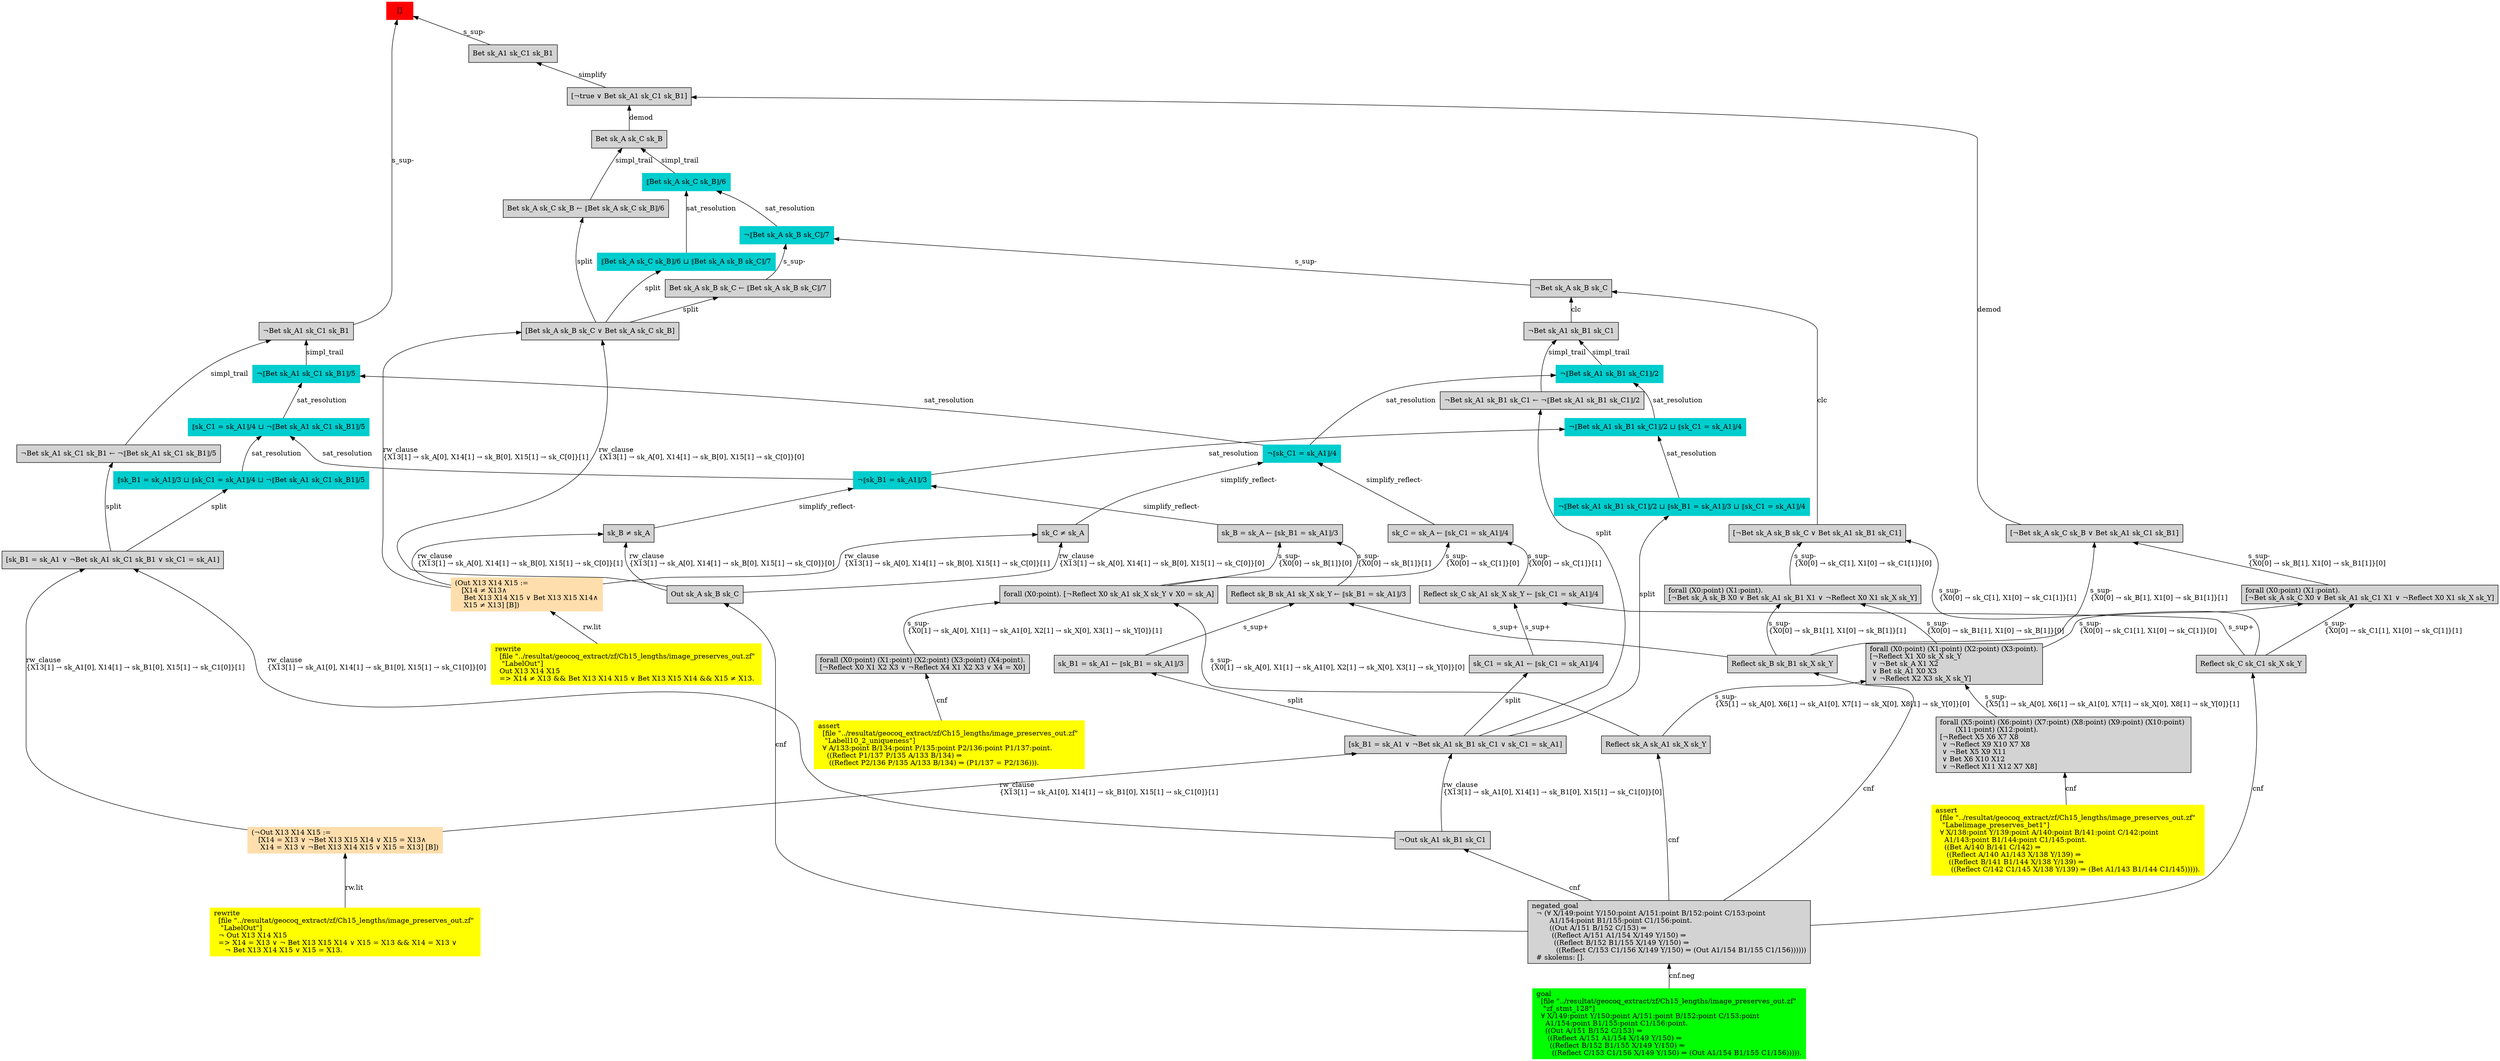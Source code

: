 digraph "unsat_graph" {
  vertex_0 [color=red, label="[]", shape=box, style=filled];
  vertex_0 -> vertex_1 [label="s_sup-\l", dir="back"];
  vertex_1 [shape=box, label="¬Bet sk_A1 sk_C1 sk_B1\l", style=filled];
  vertex_1 -> vertex_2 [label="simpl_trail", dir="back"];
  vertex_2 [color=cyan3, shape=box, label="¬⟦Bet sk_A1 sk_C1 sk_B1⟧/5\l", style=filled];
  vertex_2 -> vertex_3 [label="sat_resolution", dir="back"];
  vertex_3 [color=cyan3, shape=box, label="¬⟦sk_C1 = sk_A1⟧/4\l", style=filled];
  vertex_3 -> vertex_4 [label="simplify_reflect-", dir="back"];
  vertex_4 [shape=box, label="sk_C ≠ sk_A\l", style=filled];
  vertex_4 -> vertex_5 [label="rw_clause\l\{X13[1] → sk_A[0], X14[1] → sk_B[0], X15[1] → sk_C[0]\}[1]\l", dir="back"];
  vertex_5 [color=navajowhite, shape=box, label="(Out X13 X14 X15 :=\l   [X14 ≠ X13∧\l    Bet X13 X14 X15 ∨ Bet X13 X15 X14∧\l    X15 ≠ X13] [B])\l", style=filled];
  vertex_5 -> vertex_6 [label="rw.lit", dir="back"];
  vertex_6 [color=yellow, shape=box, label="rewrite\l  [file \"../resultat/geocoq_extract/zf/Ch15_lengths/image_preserves_out.zf\" \l   \"LabelOut\"]\l  Out X13 X14 X15\l  =\> X14 ≠ X13 && Bet X13 X14 X15 ∨ Bet X13 X15 X14 && X15 ≠ X13.\l", style=filled];
  vertex_4 -> vertex_7 [label="rw_clause\l\{X13[1] → sk_A[0], X14[1] → sk_B[0], X15[1] → sk_C[0]\}[0]\l", dir="back"];
  vertex_7 [shape=box, label="Out sk_A sk_B sk_C\l", style=filled];
  vertex_7 -> vertex_8 [label="cnf", dir="back"];
  vertex_8 [shape=box, label="negated_goal\l  ¬ (∀ X/149:point Y/150:point A/151:point B/152:point C/153:point \l        A1/154:point B1/155:point C1/156:point.\l        ((Out A/151 B/152 C/153) ⇒\l         ((Reflect A/151 A1/154 X/149 Y/150) ⇒\l          ((Reflect B/152 B1/155 X/149 Y/150) ⇒\l           ((Reflect C/153 C1/156 X/149 Y/150) ⇒ (Out A1/154 B1/155 C1/156))))))\l  # skolems: [].\l", style=filled];
  vertex_8 -> vertex_9 [label="cnf.neg", dir="back"];
  vertex_9 [color=green, shape=box, label="goal\l  [file \"../resultat/geocoq_extract/zf/Ch15_lengths/image_preserves_out.zf\" \l   \"zf_stmt_128\"]\l  ∀ X/149:point Y/150:point A/151:point B/152:point C/153:point \l    A1/154:point B1/155:point C1/156:point.\l    ((Out A/151 B/152 C/153) ⇒\l     ((Reflect A/151 A1/154 X/149 Y/150) ⇒\l      ((Reflect B/152 B1/155 X/149 Y/150) ⇒\l       ((Reflect C/153 C1/156 X/149 Y/150) ⇒ (Out A1/154 B1/155 C1/156))))).\l", style=filled];
  vertex_3 -> vertex_10 [label="simplify_reflect-", dir="back"];
  vertex_10 [shape=box, label="sk_C = sk_A ← ⟦sk_C1 = sk_A1⟧/4\l", style=filled];
  vertex_10 -> vertex_11 [label="s_sup-\l\{X0[0] → sk_C[1]\}[0]\l", dir="back"];
  vertex_11 [shape=box, label="forall (X0:point). [¬Reflect X0 sk_A1 sk_X sk_Y ∨ X0 = sk_A]\l", style=filled];
  vertex_11 -> vertex_12 [label="s_sup-\l\{X0[1] → sk_A[0], X1[1] → sk_A1[0], X2[1] → sk_X[0], X3[1] → sk_Y[0]\}[1]\l", dir="back"];
  vertex_12 [shape=box, label="forall (X0:point) (X1:point) (X2:point) (X3:point) (X4:point).\l[¬Reflect X0 X1 X2 X3 ∨ ¬Reflect X4 X1 X2 X3 ∨ X4 = X0]\l", style=filled];
  vertex_12 -> vertex_13 [label="cnf", dir="back"];
  vertex_13 [color=yellow, shape=box, label="assert\l  [file \"../resultat/geocoq_extract/zf/Ch15_lengths/image_preserves_out.zf\" \l   \"Labell10_2_uniqueness\"]\l  ∀ A/133:point B/134:point P/135:point P2/136:point P1/137:point.\l    ((Reflect P1/137 P/135 A/133 B/134) ⇒\l     ((Reflect P2/136 P/135 A/133 B/134) ⇒ (P1/137 = P2/136))).\l", style=filled];
  vertex_11 -> vertex_14 [label="s_sup-\l\{X0[1] → sk_A[0], X1[1] → sk_A1[0], X2[1] → sk_X[0], X3[1] → sk_Y[0]\}[0]\l", dir="back"];
  vertex_14 [shape=box, label="Reflect sk_A sk_A1 sk_X sk_Y\l", style=filled];
  vertex_14 -> vertex_8 [label="cnf", dir="back"];
  vertex_10 -> vertex_15 [label="s_sup-\l\{X0[0] → sk_C[1]\}[1]\l", dir="back"];
  vertex_15 [shape=box, label="Reflect sk_C sk_A1 sk_X sk_Y ← ⟦sk_C1 = sk_A1⟧/4\l", style=filled];
  vertex_15 -> vertex_16 [label="s_sup+\l", dir="back"];
  vertex_16 [shape=box, label="Reflect sk_C sk_C1 sk_X sk_Y\l", style=filled];
  vertex_16 -> vertex_8 [label="cnf", dir="back"];
  vertex_15 -> vertex_17 [label="s_sup+\l", dir="back"];
  vertex_17 [shape=box, label="sk_C1 = sk_A1 ← ⟦sk_C1 = sk_A1⟧/4\l", style=filled];
  vertex_17 -> vertex_18 [label="split", dir="back"];
  vertex_18 [shape=box, label="[sk_B1 = sk_A1 ∨ ¬Bet sk_A1 sk_B1 sk_C1 ∨ sk_C1 = sk_A1]\l", style=filled];
  vertex_18 -> vertex_19 [label="rw_clause\l\{X13[1] → sk_A1[0], X14[1] → sk_B1[0], X15[1] → sk_C1[0]\}[1]\l", dir="back"];
  vertex_19 [color=navajowhite, shape=box, label="(¬Out X13 X14 X15 :=\l   [X14 = X13 ∨ ¬Bet X13 X15 X14 ∨ X15 = X13∧\l    X14 = X13 ∨ ¬Bet X13 X14 X15 ∨ X15 = X13] [B])\l", style=filled];
  vertex_19 -> vertex_20 [label="rw.lit", dir="back"];
  vertex_20 [color=yellow, shape=box, label="rewrite\l  [file \"../resultat/geocoq_extract/zf/Ch15_lengths/image_preserves_out.zf\" \l   \"LabelOut\"]\l  ¬ Out X13 X14 X15\l  =\> X14 = X13 ∨ ¬ Bet X13 X15 X14 ∨ X15 = X13 && X14 = X13 ∨ \l     ¬ Bet X13 X14 X15 ∨ X15 = X13.\l", style=filled];
  vertex_18 -> vertex_21 [label="rw_clause\l\{X13[1] → sk_A1[0], X14[1] → sk_B1[0], X15[1] → sk_C1[0]\}[0]\l", dir="back"];
  vertex_21 [shape=box, label="¬Out sk_A1 sk_B1 sk_C1\l", style=filled];
  vertex_21 -> vertex_8 [label="cnf", dir="back"];
  vertex_2 -> vertex_22 [label="sat_resolution", dir="back"];
  vertex_22 [color=cyan3, shape=box, label="⟦sk_C1 = sk_A1⟧/4 ⊔ ¬⟦Bet sk_A1 sk_C1 sk_B1⟧/5\l", style=filled];
  vertex_22 -> vertex_23 [label="sat_resolution", dir="back"];
  vertex_23 [color=cyan3, shape=box, label="¬⟦sk_B1 = sk_A1⟧/3\l", style=filled];
  vertex_23 -> vertex_24 [label="simplify_reflect-", dir="back"];
  vertex_24 [shape=box, label="sk_B ≠ sk_A\l", style=filled];
  vertex_24 -> vertex_5 [label="rw_clause\l\{X13[1] → sk_A[0], X14[1] → sk_B[0], X15[1] → sk_C[0]\}[1]\l", dir="back"];
  vertex_24 -> vertex_7 [label="rw_clause\l\{X13[1] → sk_A[0], X14[1] → sk_B[0], X15[1] → sk_C[0]\}[0]\l", dir="back"];
  vertex_23 -> vertex_25 [label="simplify_reflect-", dir="back"];
  vertex_25 [shape=box, label="sk_B = sk_A ← ⟦sk_B1 = sk_A1⟧/3\l", style=filled];
  vertex_25 -> vertex_11 [label="s_sup-\l\{X0[0] → sk_B[1]\}[0]\l", dir="back"];
  vertex_25 -> vertex_26 [label="s_sup-\l\{X0[0] → sk_B[1]\}[1]\l", dir="back"];
  vertex_26 [shape=box, label="Reflect sk_B sk_A1 sk_X sk_Y ← ⟦sk_B1 = sk_A1⟧/3\l", style=filled];
  vertex_26 -> vertex_27 [label="s_sup+\l", dir="back"];
  vertex_27 [shape=box, label="Reflect sk_B sk_B1 sk_X sk_Y\l", style=filled];
  vertex_27 -> vertex_8 [label="cnf", dir="back"];
  vertex_26 -> vertex_28 [label="s_sup+\l", dir="back"];
  vertex_28 [shape=box, label="sk_B1 = sk_A1 ← ⟦sk_B1 = sk_A1⟧/3\l", style=filled];
  vertex_28 -> vertex_18 [label="split", dir="back"];
  vertex_22 -> vertex_29 [label="sat_resolution", dir="back"];
  vertex_29 [color=cyan3, shape=box, label="⟦sk_B1 = sk_A1⟧/3 ⊔ ⟦sk_C1 = sk_A1⟧/4 ⊔ ¬⟦Bet sk_A1 sk_C1 sk_B1⟧/5\l", style=filled];
  vertex_29 -> vertex_30 [label="split", dir="back"];
  vertex_30 [shape=box, label="[sk_B1 = sk_A1 ∨ ¬Bet sk_A1 sk_C1 sk_B1 ∨ sk_C1 = sk_A1]\l", style=filled];
  vertex_30 -> vertex_19 [label="rw_clause\l\{X13[1] → sk_A1[0], X14[1] → sk_B1[0], X15[1] → sk_C1[0]\}[1]\l", dir="back"];
  vertex_30 -> vertex_21 [label="rw_clause\l\{X13[1] → sk_A1[0], X14[1] → sk_B1[0], X15[1] → sk_C1[0]\}[0]\l", dir="back"];
  vertex_1 -> vertex_31 [label="simpl_trail", dir="back"];
  vertex_31 [shape=box, label="¬Bet sk_A1 sk_C1 sk_B1 ← ¬⟦Bet sk_A1 sk_C1 sk_B1⟧/5\l", style=filled];
  vertex_31 -> vertex_30 [label="split", dir="back"];
  vertex_0 -> vertex_32 [label="s_sup-\l", dir="back"];
  vertex_32 [shape=box, label="Bet sk_A1 sk_C1 sk_B1\l", style=filled];
  vertex_32 -> vertex_33 [label="simplify", dir="back"];
  vertex_33 [shape=box, label="[¬true ∨ Bet sk_A1 sk_C1 sk_B1]\l", style=filled];
  vertex_33 -> vertex_34 [label="demod", dir="back"];
  vertex_34 [shape=box, label="Bet sk_A sk_C sk_B\l", style=filled];
  vertex_34 -> vertex_35 [label="simpl_trail", dir="back"];
  vertex_35 [color=cyan3, shape=box, label="⟦Bet sk_A sk_C sk_B⟧/6\l", style=filled];
  vertex_35 -> vertex_36 [label="sat_resolution", dir="back"];
  vertex_36 [color=cyan3, shape=box, label="¬⟦Bet sk_A sk_B sk_C⟧/7\l", style=filled];
  vertex_36 -> vertex_37 [label="s_sup-\l", dir="back"];
  vertex_37 [shape=box, label="¬Bet sk_A sk_B sk_C\l", style=filled];
  vertex_37 -> vertex_38 [label="clc", dir="back"];
  vertex_38 [shape=box, label="¬Bet sk_A1 sk_B1 sk_C1\l", style=filled];
  vertex_38 -> vertex_39 [label="simpl_trail", dir="back"];
  vertex_39 [color=cyan3, shape=box, label="¬⟦Bet sk_A1 sk_B1 sk_C1⟧/2\l", style=filled];
  vertex_39 -> vertex_3 [label="sat_resolution", dir="back"];
  vertex_39 -> vertex_40 [label="sat_resolution", dir="back"];
  vertex_40 [color=cyan3, shape=box, label="¬⟦Bet sk_A1 sk_B1 sk_C1⟧/2 ⊔ ⟦sk_C1 = sk_A1⟧/4\l", style=filled];
  vertex_40 -> vertex_23 [label="sat_resolution", dir="back"];
  vertex_40 -> vertex_41 [label="sat_resolution", dir="back"];
  vertex_41 [color=cyan3, shape=box, label="¬⟦Bet sk_A1 sk_B1 sk_C1⟧/2 ⊔ ⟦sk_B1 = sk_A1⟧/3 ⊔ ⟦sk_C1 = sk_A1⟧/4\l", style=filled];
  vertex_41 -> vertex_18 [label="split", dir="back"];
  vertex_38 -> vertex_42 [label="simpl_trail", dir="back"];
  vertex_42 [shape=box, label="¬Bet sk_A1 sk_B1 sk_C1 ← ¬⟦Bet sk_A1 sk_B1 sk_C1⟧/2\l", style=filled];
  vertex_42 -> vertex_18 [label="split", dir="back"];
  vertex_37 -> vertex_43 [label="clc", dir="back"];
  vertex_43 [shape=box, label="[¬Bet sk_A sk_B sk_C ∨ Bet sk_A1 sk_B1 sk_C1]\l", style=filled];
  vertex_43 -> vertex_44 [label="s_sup-\l\{X0[0] → sk_C[1], X1[0] → sk_C1[1]\}[0]\l", dir="back"];
  vertex_44 [shape=box, label="forall (X0:point) (X1:point).\l[¬Bet sk_A sk_B X0 ∨ Bet sk_A1 sk_B1 X1 ∨ ¬Reflect X0 X1 sk_X sk_Y]\l", style=filled];
  vertex_44 -> vertex_45 [label="s_sup-\l\{X0[0] → sk_B1[1], X1[0] → sk_B[1]\}[0]\l", dir="back"];
  vertex_45 [shape=box, label="forall (X0:point) (X1:point) (X2:point) (X3:point).\l[¬Reflect X1 X0 sk_X sk_Y\l ∨ ¬Bet sk_A X1 X2\l ∨ Bet sk_A1 X0 X3\l ∨ ¬Reflect X2 X3 sk_X sk_Y]\l", style=filled];
  vertex_45 -> vertex_46 [label="s_sup-\l\{X5[1] → sk_A[0], X6[1] → sk_A1[0], X7[1] → sk_X[0], X8[1] → sk_Y[0]\}[1]\l", dir="back"];
  vertex_46 [shape=box, label="forall (X5:point) (X6:point) (X7:point) (X8:point) (X9:point) (X10:point) \l       (X11:point) (X12:point).\l[¬Reflect X5 X6 X7 X8\l ∨ ¬Reflect X9 X10 X7 X8\l ∨ ¬Bet X5 X9 X11\l ∨ Bet X6 X10 X12\l ∨ ¬Reflect X11 X12 X7 X8]\l", style=filled];
  vertex_46 -> vertex_47 [label="cnf", dir="back"];
  vertex_47 [color=yellow, shape=box, label="assert\l  [file \"../resultat/geocoq_extract/zf/Ch15_lengths/image_preserves_out.zf\" \l   \"Labelimage_preserves_bet1\"]\l  ∀ X/138:point Y/139:point A/140:point B/141:point C/142:point \l    A1/143:point B1/144:point C1/145:point.\l    ((Bet A/140 B/141 C/142) ⇒\l     ((Reflect A/140 A1/143 X/138 Y/139) ⇒\l      ((Reflect B/141 B1/144 X/138 Y/139) ⇒\l       ((Reflect C/142 C1/145 X/138 Y/139) ⇒ (Bet A1/143 B1/144 C1/145))))).\l", style=filled];
  vertex_45 -> vertex_14 [label="s_sup-\l\{X5[1] → sk_A[0], X6[1] → sk_A1[0], X7[1] → sk_X[0], X8[1] → sk_Y[0]\}[0]\l", dir="back"];
  vertex_44 -> vertex_27 [label="s_sup-\l\{X0[0] → sk_B1[1], X1[0] → sk_B[1]\}[1]\l", dir="back"];
  vertex_43 -> vertex_16 [label="s_sup-\l\{X0[0] → sk_C[1], X1[0] → sk_C1[1]\}[1]\l", dir="back"];
  vertex_36 -> vertex_48 [label="s_sup-\l", dir="back"];
  vertex_48 [shape=box, label="Bet sk_A sk_B sk_C ← ⟦Bet sk_A sk_B sk_C⟧/7\l", style=filled];
  vertex_48 -> vertex_49 [label="split", dir="back"];
  vertex_49 [shape=box, label="[Bet sk_A sk_B sk_C ∨ Bet sk_A sk_C sk_B]\l", style=filled];
  vertex_49 -> vertex_5 [label="rw_clause\l\{X13[1] → sk_A[0], X14[1] → sk_B[0], X15[1] → sk_C[0]\}[1]\l", dir="back"];
  vertex_49 -> vertex_7 [label="rw_clause\l\{X13[1] → sk_A[0], X14[1] → sk_B[0], X15[1] → sk_C[0]\}[0]\l", dir="back"];
  vertex_35 -> vertex_50 [label="sat_resolution", dir="back"];
  vertex_50 [color=cyan3, shape=box, label="⟦Bet sk_A sk_C sk_B⟧/6 ⊔ ⟦Bet sk_A sk_B sk_C⟧/7\l", style=filled];
  vertex_50 -> vertex_49 [label="split", dir="back"];
  vertex_34 -> vertex_51 [label="simpl_trail", dir="back"];
  vertex_51 [shape=box, label="Bet sk_A sk_C sk_B ← ⟦Bet sk_A sk_C sk_B⟧/6\l", style=filled];
  vertex_51 -> vertex_49 [label="split", dir="back"];
  vertex_33 -> vertex_52 [label="demod", dir="back"];
  vertex_52 [shape=box, label="[¬Bet sk_A sk_C sk_B ∨ Bet sk_A1 sk_C1 sk_B1]\l", style=filled];
  vertex_52 -> vertex_53 [label="s_sup-\l\{X0[0] → sk_B[1], X1[0] → sk_B1[1]\}[0]\l", dir="back"];
  vertex_53 [shape=box, label="forall (X0:point) (X1:point).\l[¬Bet sk_A sk_C X0 ∨ Bet sk_A1 sk_C1 X1 ∨ ¬Reflect X0 X1 sk_X sk_Y]\l", style=filled];
  vertex_53 -> vertex_45 [label="s_sup-\l\{X0[0] → sk_C1[1], X1[0] → sk_C[1]\}[0]\l", dir="back"];
  vertex_53 -> vertex_16 [label="s_sup-\l\{X0[0] → sk_C1[1], X1[0] → sk_C[1]\}[1]\l", dir="back"];
  vertex_52 -> vertex_27 [label="s_sup-\l\{X0[0] → sk_B[1], X1[0] → sk_B1[1]\}[1]\l", dir="back"];
  }


